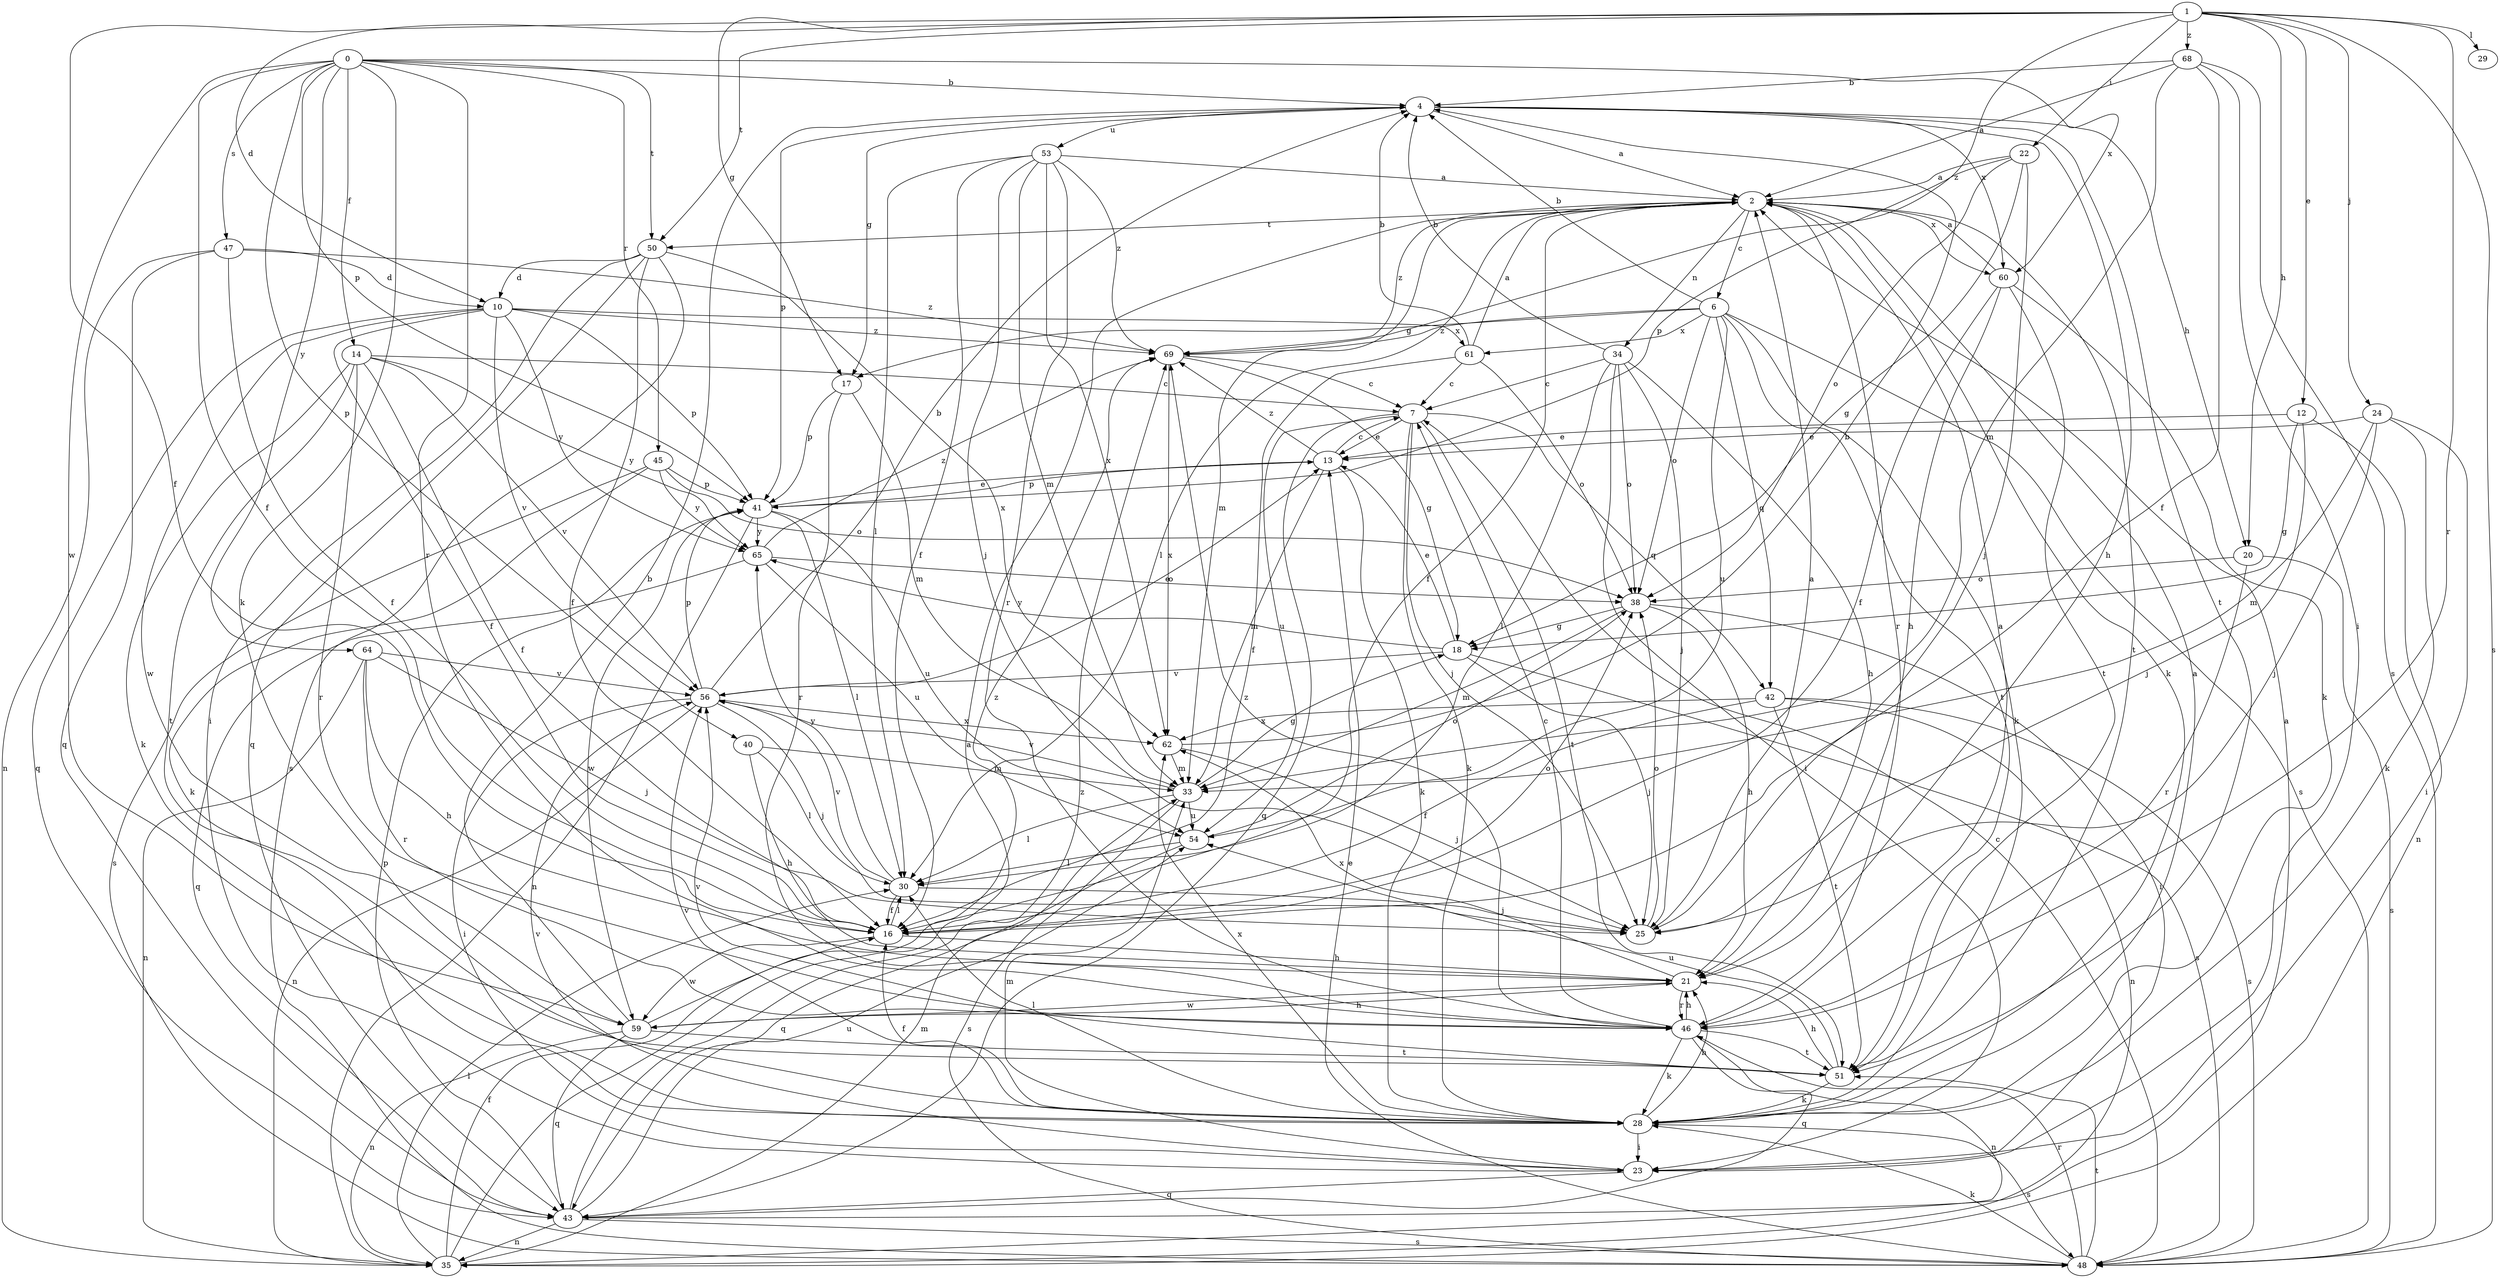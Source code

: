 strict digraph  {
0;
1;
2;
4;
6;
7;
10;
12;
13;
14;
16;
17;
18;
20;
21;
22;
23;
24;
25;
28;
29;
30;
33;
34;
35;
38;
40;
41;
42;
43;
45;
46;
47;
48;
50;
51;
53;
54;
56;
59;
60;
61;
62;
64;
65;
68;
69;
0 -> 4  [label=b];
0 -> 14  [label=f];
0 -> 16  [label=f];
0 -> 28  [label=k];
0 -> 40  [label=p];
0 -> 41  [label=p];
0 -> 45  [label=r];
0 -> 46  [label=r];
0 -> 47  [label=s];
0 -> 50  [label=t];
0 -> 59  [label=w];
0 -> 60  [label=x];
0 -> 64  [label=y];
1 -> 10  [label=d];
1 -> 12  [label=e];
1 -> 16  [label=f];
1 -> 17  [label=g];
1 -> 20  [label=h];
1 -> 22  [label=i];
1 -> 24  [label=j];
1 -> 29  [label=l];
1 -> 46  [label=r];
1 -> 48  [label=s];
1 -> 50  [label=t];
1 -> 68  [label=z];
1 -> 69  [label=z];
2 -> 6  [label=c];
2 -> 16  [label=f];
2 -> 28  [label=k];
2 -> 30  [label=l];
2 -> 33  [label=m];
2 -> 34  [label=n];
2 -> 46  [label=r];
2 -> 50  [label=t];
2 -> 51  [label=t];
2 -> 60  [label=x];
2 -> 69  [label=z];
4 -> 2  [label=a];
4 -> 17  [label=g];
4 -> 20  [label=h];
4 -> 21  [label=h];
4 -> 41  [label=p];
4 -> 51  [label=t];
4 -> 53  [label=u];
4 -> 60  [label=x];
6 -> 4  [label=b];
6 -> 17  [label=g];
6 -> 28  [label=k];
6 -> 38  [label=o];
6 -> 42  [label=q];
6 -> 48  [label=s];
6 -> 51  [label=t];
6 -> 54  [label=u];
6 -> 61  [label=x];
6 -> 69  [label=z];
7 -> 13  [label=e];
7 -> 25  [label=j];
7 -> 28  [label=k];
7 -> 42  [label=q];
7 -> 43  [label=q];
7 -> 51  [label=t];
7 -> 54  [label=u];
10 -> 16  [label=f];
10 -> 41  [label=p];
10 -> 43  [label=q];
10 -> 56  [label=v];
10 -> 59  [label=w];
10 -> 61  [label=x];
10 -> 65  [label=y];
10 -> 69  [label=z];
12 -> 13  [label=e];
12 -> 18  [label=g];
12 -> 25  [label=j];
12 -> 35  [label=n];
13 -> 7  [label=c];
13 -> 28  [label=k];
13 -> 33  [label=m];
13 -> 41  [label=p];
13 -> 69  [label=z];
14 -> 7  [label=c];
14 -> 16  [label=f];
14 -> 28  [label=k];
14 -> 46  [label=r];
14 -> 51  [label=t];
14 -> 56  [label=v];
14 -> 65  [label=y];
16 -> 21  [label=h];
16 -> 30  [label=l];
16 -> 38  [label=o];
16 -> 59  [label=w];
17 -> 33  [label=m];
17 -> 41  [label=p];
17 -> 46  [label=r];
18 -> 13  [label=e];
18 -> 25  [label=j];
18 -> 48  [label=s];
18 -> 56  [label=v];
18 -> 65  [label=y];
20 -> 38  [label=o];
20 -> 46  [label=r];
20 -> 48  [label=s];
21 -> 46  [label=r];
21 -> 59  [label=w];
21 -> 62  [label=x];
22 -> 2  [label=a];
22 -> 18  [label=g];
22 -> 25  [label=j];
22 -> 38  [label=o];
22 -> 41  [label=p];
23 -> 33  [label=m];
23 -> 43  [label=q];
23 -> 56  [label=v];
24 -> 13  [label=e];
24 -> 23  [label=i];
24 -> 25  [label=j];
24 -> 28  [label=k];
24 -> 33  [label=m];
25 -> 2  [label=a];
25 -> 38  [label=o];
28 -> 2  [label=a];
28 -> 16  [label=f];
28 -> 21  [label=h];
28 -> 23  [label=i];
28 -> 30  [label=l];
28 -> 48  [label=s];
28 -> 56  [label=v];
28 -> 62  [label=x];
30 -> 16  [label=f];
30 -> 25  [label=j];
30 -> 56  [label=v];
30 -> 65  [label=y];
33 -> 18  [label=g];
33 -> 30  [label=l];
33 -> 48  [label=s];
33 -> 54  [label=u];
33 -> 56  [label=v];
34 -> 4  [label=b];
34 -> 7  [label=c];
34 -> 21  [label=h];
34 -> 23  [label=i];
34 -> 25  [label=j];
34 -> 30  [label=l];
34 -> 38  [label=o];
35 -> 2  [label=a];
35 -> 16  [label=f];
35 -> 30  [label=l];
35 -> 33  [label=m];
38 -> 18  [label=g];
38 -> 21  [label=h];
38 -> 23  [label=i];
38 -> 33  [label=m];
40 -> 21  [label=h];
40 -> 30  [label=l];
40 -> 33  [label=m];
41 -> 13  [label=e];
41 -> 30  [label=l];
41 -> 35  [label=n];
41 -> 54  [label=u];
41 -> 59  [label=w];
41 -> 65  [label=y];
42 -> 16  [label=f];
42 -> 35  [label=n];
42 -> 48  [label=s];
42 -> 51  [label=t];
42 -> 62  [label=x];
43 -> 2  [label=a];
43 -> 35  [label=n];
43 -> 41  [label=p];
43 -> 48  [label=s];
43 -> 54  [label=u];
43 -> 69  [label=z];
45 -> 28  [label=k];
45 -> 38  [label=o];
45 -> 41  [label=p];
45 -> 48  [label=s];
45 -> 65  [label=y];
46 -> 2  [label=a];
46 -> 7  [label=c];
46 -> 21  [label=h];
46 -> 28  [label=k];
46 -> 35  [label=n];
46 -> 43  [label=q];
46 -> 51  [label=t];
46 -> 69  [label=z];
47 -> 10  [label=d];
47 -> 16  [label=f];
47 -> 35  [label=n];
47 -> 43  [label=q];
47 -> 69  [label=z];
48 -> 7  [label=c];
48 -> 13  [label=e];
48 -> 28  [label=k];
48 -> 46  [label=r];
48 -> 51  [label=t];
50 -> 10  [label=d];
50 -> 16  [label=f];
50 -> 23  [label=i];
50 -> 43  [label=q];
50 -> 48  [label=s];
50 -> 62  [label=x];
51 -> 21  [label=h];
51 -> 28  [label=k];
51 -> 54  [label=u];
51 -> 56  [label=v];
53 -> 2  [label=a];
53 -> 16  [label=f];
53 -> 25  [label=j];
53 -> 30  [label=l];
53 -> 33  [label=m];
53 -> 46  [label=r];
53 -> 62  [label=x];
53 -> 69  [label=z];
54 -> 30  [label=l];
54 -> 38  [label=o];
54 -> 43  [label=q];
56 -> 4  [label=b];
56 -> 13  [label=e];
56 -> 23  [label=i];
56 -> 25  [label=j];
56 -> 35  [label=n];
56 -> 41  [label=p];
56 -> 62  [label=x];
59 -> 4  [label=b];
59 -> 21  [label=h];
59 -> 35  [label=n];
59 -> 43  [label=q];
59 -> 51  [label=t];
59 -> 69  [label=z];
60 -> 2  [label=a];
60 -> 16  [label=f];
60 -> 21  [label=h];
60 -> 28  [label=k];
60 -> 51  [label=t];
61 -> 2  [label=a];
61 -> 4  [label=b];
61 -> 7  [label=c];
61 -> 16  [label=f];
61 -> 38  [label=o];
62 -> 4  [label=b];
62 -> 25  [label=j];
62 -> 33  [label=m];
64 -> 21  [label=h];
64 -> 25  [label=j];
64 -> 35  [label=n];
64 -> 46  [label=r];
64 -> 56  [label=v];
65 -> 38  [label=o];
65 -> 43  [label=q];
65 -> 54  [label=u];
65 -> 69  [label=z];
68 -> 2  [label=a];
68 -> 4  [label=b];
68 -> 16  [label=f];
68 -> 23  [label=i];
68 -> 33  [label=m];
68 -> 48  [label=s];
69 -> 7  [label=c];
69 -> 18  [label=g];
69 -> 62  [label=x];
}
